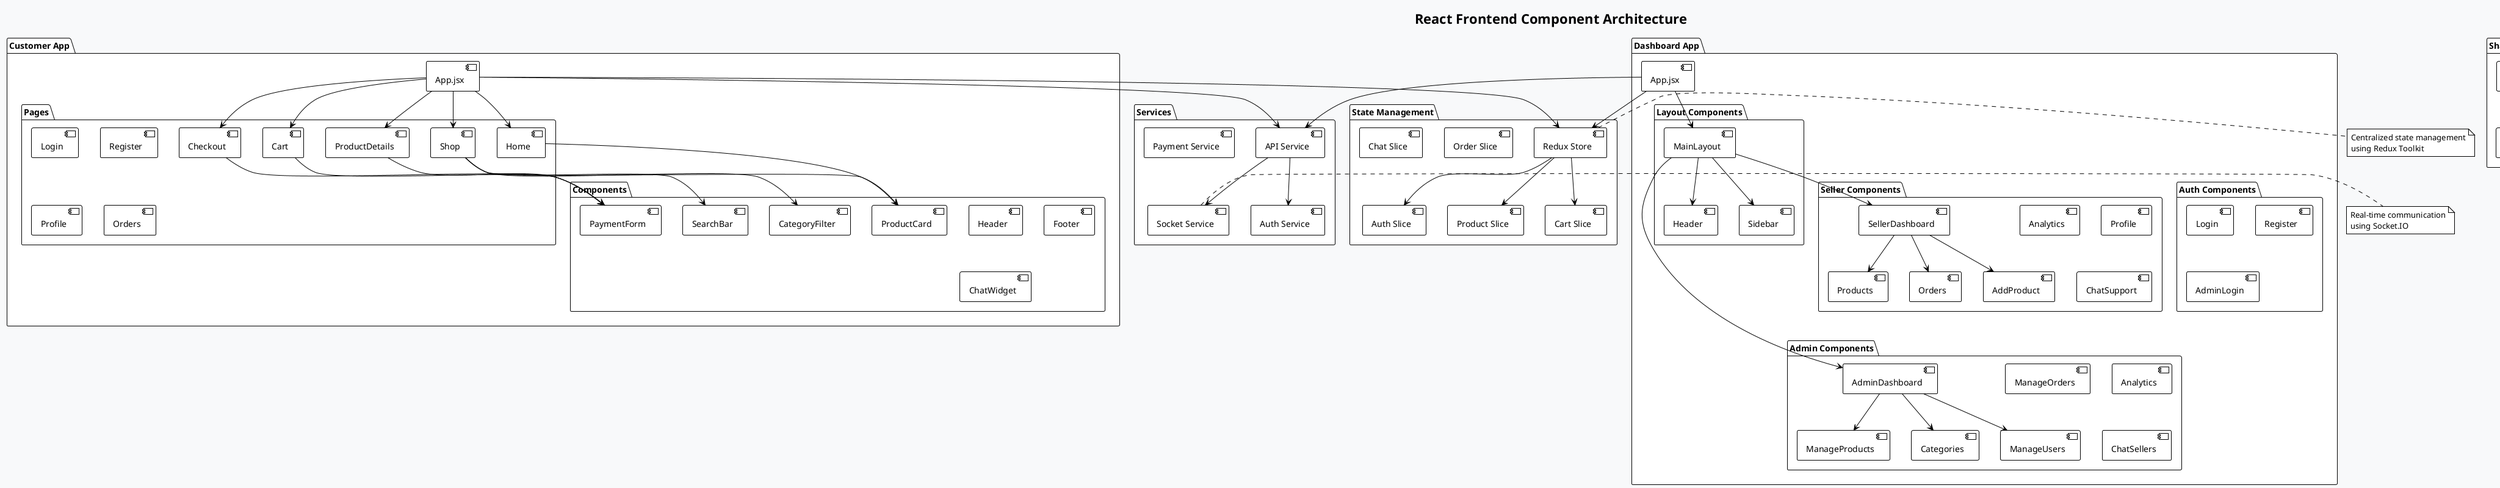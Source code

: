 @startuml Frontend Component Structure
!theme plain
skinparam backgroundColor #f8f9fa

title React Frontend Component Architecture

package "Customer App" {
    [App.jsx] as CustomerApp
    
    package "Pages" {
        [Home] as CustomerHome
        [Shop] as Shop
        [ProductDetails] as ProductDetails
        [Cart] as Cart
        [Checkout] as Checkout
        [Login] as CustomerLogin
        [Register] as CustomerRegister
        [Profile] as CustomerProfile
        [Orders] as CustomerOrders
    }
    
    package "Components" {
        [Header] as CustomerHeader
        [Footer] as CustomerFooter
        [ProductCard] as ProductCard
        [SearchBar] as SearchBar
        [CategoryFilter] as CategoryFilter
        [PaymentForm] as PaymentForm
        [ChatWidget] as ChatWidget
    }
}

package "Dashboard App" {
    [App.jsx] as DashboardApp
    
    package "Auth Components" {
        [Login] as DashLogin
        [Register] as DashRegister
        [AdminLogin] as DashAdminLogin
    }
    
    package "Layout Components" {
        [MainLayout] as MainLayout
        [Header] as DashHeader
        [Sidebar] as Sidebar
    }
    
    package "Seller Components" {
        [SellerDashboard] as SellerDashboard
        [AddProduct] as AddProduct
        [Products] as Products
        [Orders] as SellerOrders
        [Analytics] as SellerAnalytics
        [Profile] as SellerProfile
        [ChatSupport] as SellerChat
    }
    
    package "Admin Components" {
        [AdminDashboard] as AdminDashboard
        [ManageUsers] as ManageUsers
        [ManageProducts] as ManageProducts
        [ManageOrders] as ManageOrders
        [Categories] as Categories
        [Analytics] as AdminAnalytics
        [ChatSellers] as AdminChat
    }
}

package "Shared Components" {
    [Button] as Button
    [Input] as Input
    [Modal] as Modal
    [Loading] as Loading
    [ErrorBoundary] as ErrorBoundary
    [ProtectedRoute] as ProtectedRoute
}

package "State Management" {
    [Redux Store] as Store
    [Auth Slice] as AuthSlice
    [Product Slice] as ProductSlice
    [Cart Slice] as CartSlice
    [Order Slice] as OrderSlice
    [Chat Slice] as ChatSlice
}

package "Services" {
    [API Service] as APIService
    [Auth Service] as AuthService
    [Socket Service] as SocketService
    [Payment Service] as PaymentServiceFE
}

package "Utils" {
    [Constants] as Constants
    [Helpers] as Helpers
    [Validators] as Validators
}

' Customer App relationships
CustomerApp --> CustomerHome
CustomerApp --> Shop
CustomerApp --> ProductDetails
CustomerApp --> Cart
CustomerApp --> Checkout

CustomerHome --> ProductCard
Shop --> ProductCard
Shop --> CategoryFilter
Shop --> SearchBar

ProductDetails --> PaymentForm
Cart --> PaymentForm
Checkout --> PaymentForm

' Dashboard App relationships
DashboardApp --> MainLayout
MainLayout --> DashHeader
MainLayout --> Sidebar

MainLayout --> SellerDashboard
MainLayout --> AdminDashboard

SellerDashboard --> AddProduct
SellerDashboard --> Products
SellerDashboard --> SellerOrders

AdminDashboard --> ManageUsers
AdminDashboard --> ManageProducts
AdminDashboard --> Categories

' Shared dependencies
CustomerApp --> Store
DashboardApp --> Store

Store --> AuthSlice
Store --> ProductSlice
Store --> CartSlice

CustomerApp --> APIService
DashboardApp --> APIService

APIService --> AuthService
APIService --> SocketService

note right of Store
  Centralized state management
  using Redux Toolkit
end note

note right of ProtectedRoute
  Route protection based on
  authentication and roles
end note

note right of SocketService
  Real-time communication
  using Socket.IO
end note

@enduml
